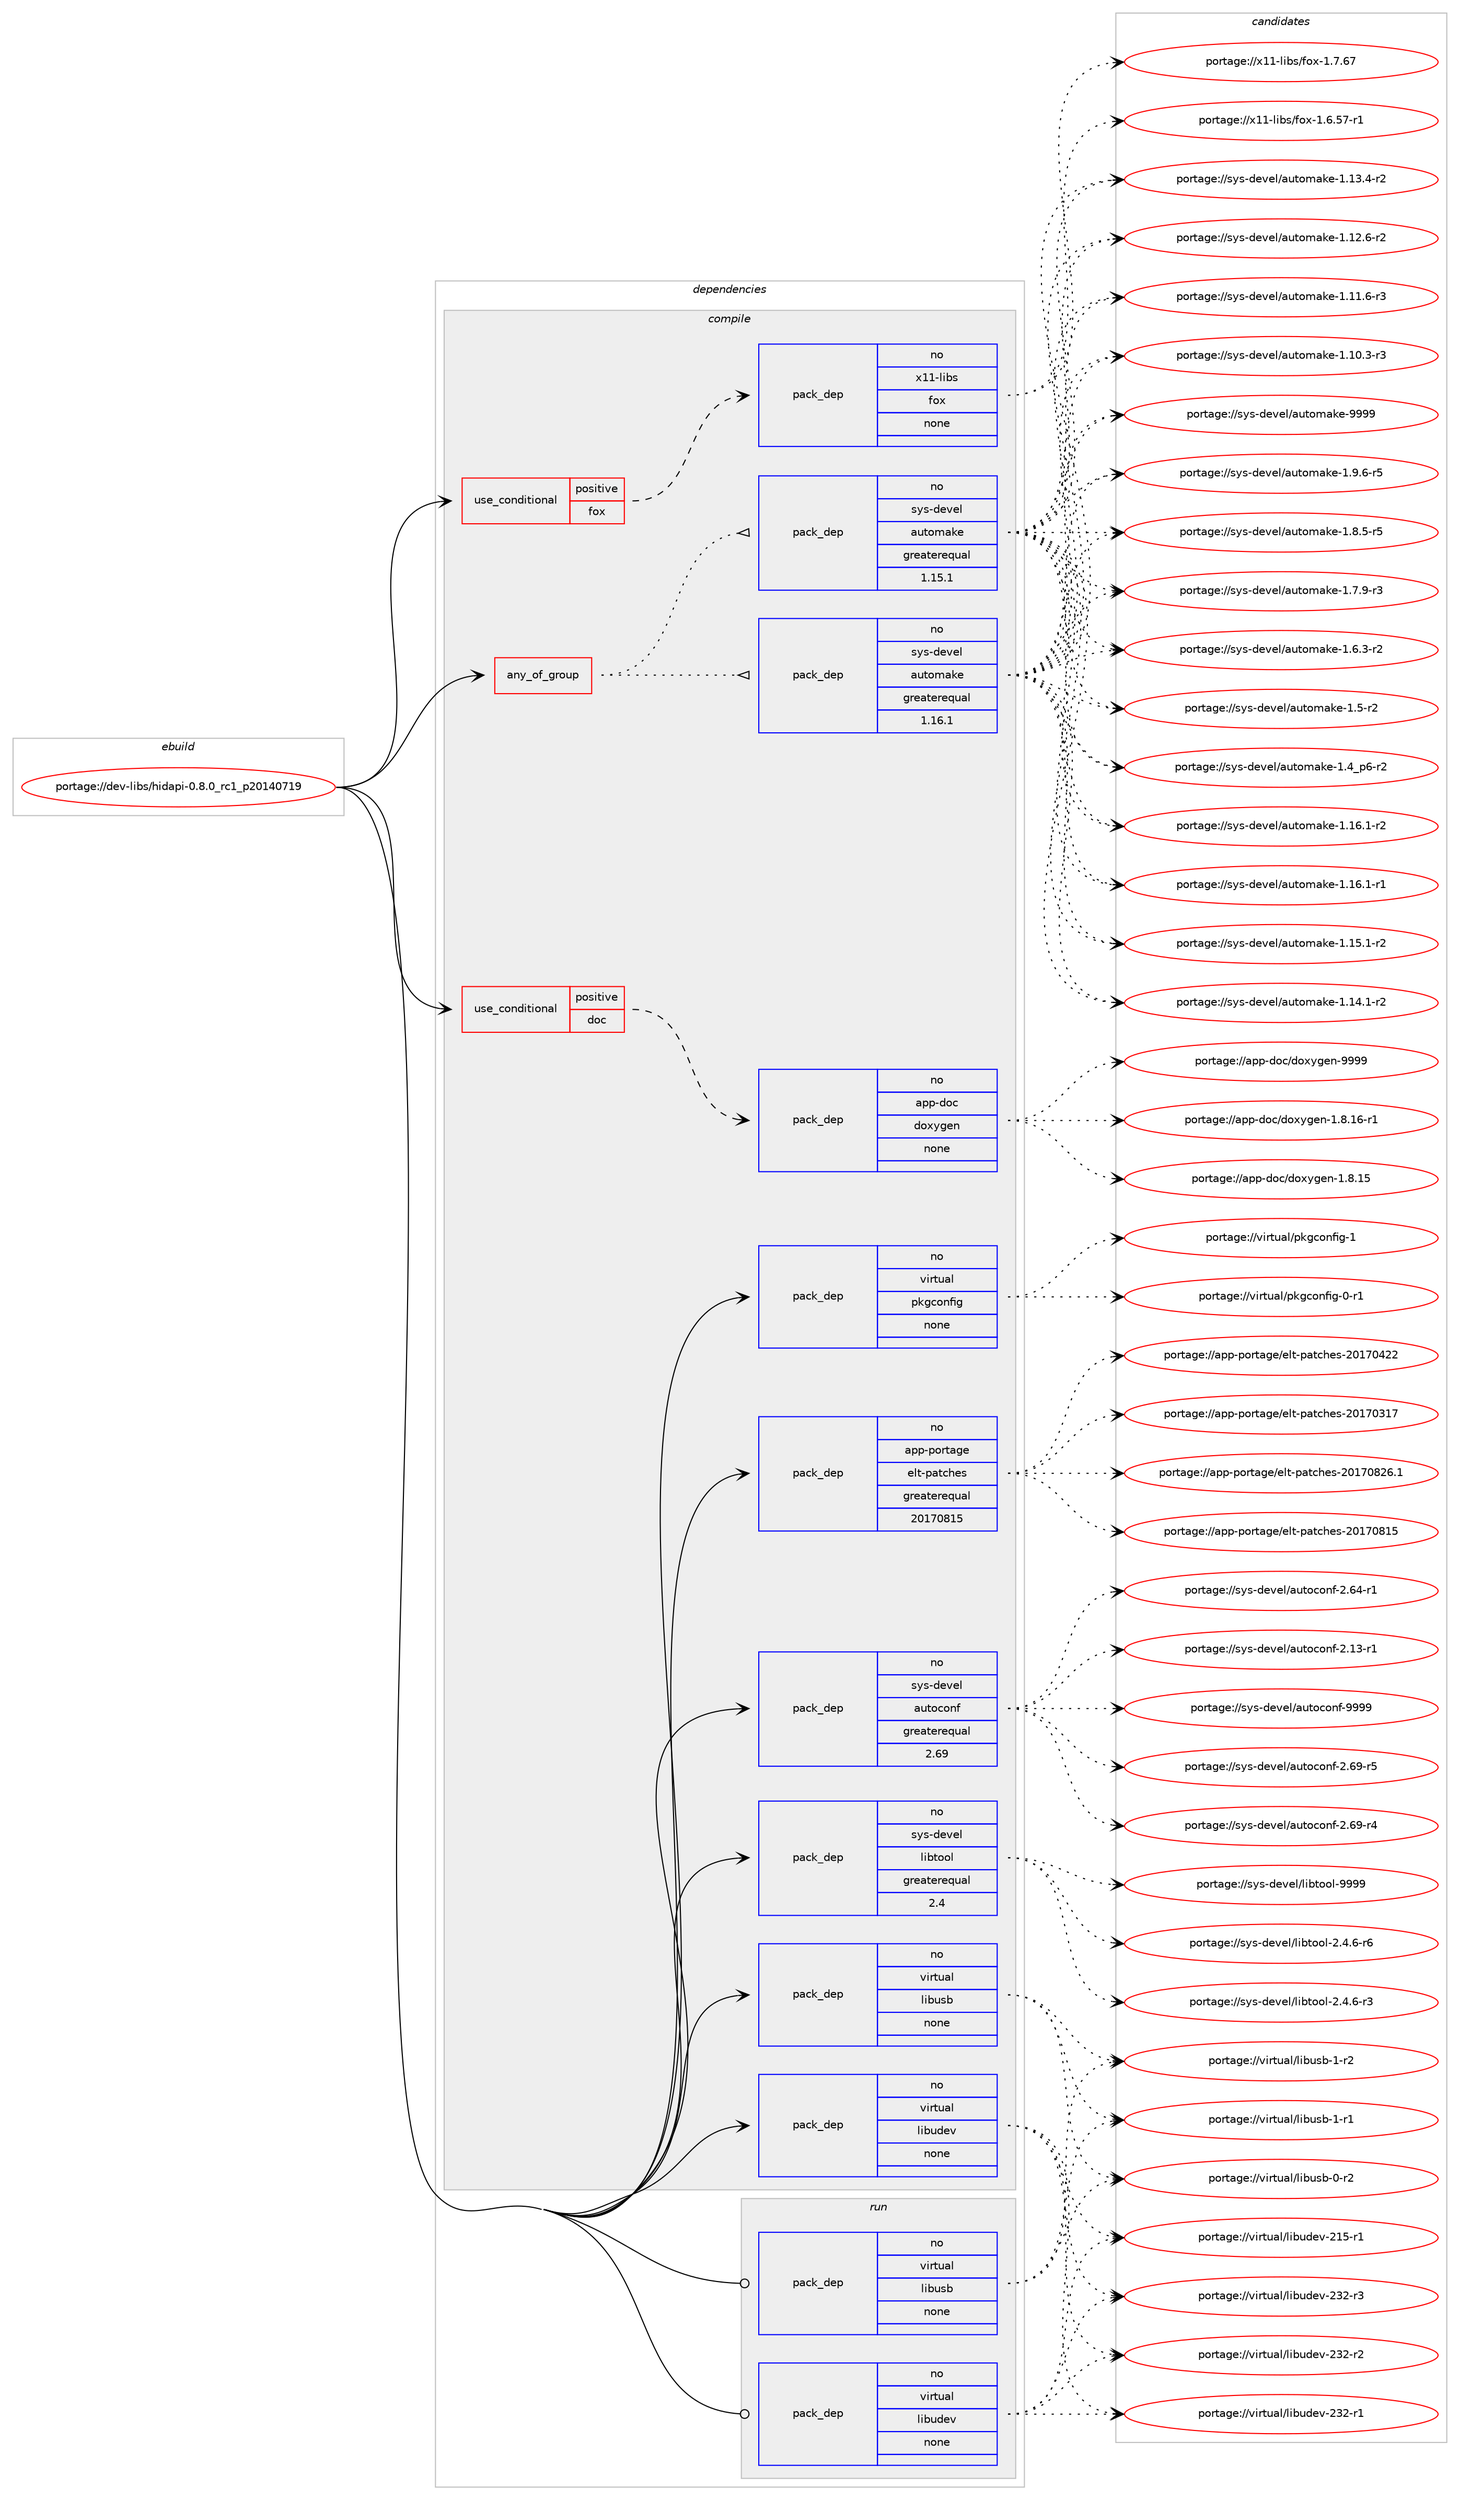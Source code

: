 digraph prolog {

# *************
# Graph options
# *************

newrank=true;
concentrate=true;
compound=true;
graph [rankdir=LR,fontname=Helvetica,fontsize=10,ranksep=1.5];#, ranksep=2.5, nodesep=0.2];
edge  [arrowhead=vee];
node  [fontname=Helvetica,fontsize=10];

# **********
# The ebuild
# **********

subgraph cluster_leftcol {
color=gray;
label=<<i>ebuild</i>>;
id [label="portage://dev-libs/hidapi-0.8.0_rc1_p20140719", color=red, width=4, href="../dev-libs/hidapi-0.8.0_rc1_p20140719.svg"];
}

# ****************
# The dependencies
# ****************

subgraph cluster_midcol {
color=gray;
label=<<i>dependencies</i>>;
subgraph cluster_compile {
fillcolor="#eeeeee";
style=filled;
label=<<i>compile</i>>;
subgraph any5100 {
dependency514185 [label=<<TABLE BORDER="0" CELLBORDER="1" CELLSPACING="0" CELLPADDING="4"><TR><TD CELLPADDING="10">any_of_group</TD></TR></TABLE>>, shape=none, color=red];subgraph pack383194 {
dependency514186 [label=<<TABLE BORDER="0" CELLBORDER="1" CELLSPACING="0" CELLPADDING="4" WIDTH="220"><TR><TD ROWSPAN="6" CELLPADDING="30">pack_dep</TD></TR><TR><TD WIDTH="110">no</TD></TR><TR><TD>sys-devel</TD></TR><TR><TD>automake</TD></TR><TR><TD>greaterequal</TD></TR><TR><TD>1.16.1</TD></TR></TABLE>>, shape=none, color=blue];
}
dependency514185:e -> dependency514186:w [weight=20,style="dotted",arrowhead="oinv"];
subgraph pack383195 {
dependency514187 [label=<<TABLE BORDER="0" CELLBORDER="1" CELLSPACING="0" CELLPADDING="4" WIDTH="220"><TR><TD ROWSPAN="6" CELLPADDING="30">pack_dep</TD></TR><TR><TD WIDTH="110">no</TD></TR><TR><TD>sys-devel</TD></TR><TR><TD>automake</TD></TR><TR><TD>greaterequal</TD></TR><TR><TD>1.15.1</TD></TR></TABLE>>, shape=none, color=blue];
}
dependency514185:e -> dependency514187:w [weight=20,style="dotted",arrowhead="oinv"];
}
id:e -> dependency514185:w [weight=20,style="solid",arrowhead="vee"];
subgraph cond125656 {
dependency514188 [label=<<TABLE BORDER="0" CELLBORDER="1" CELLSPACING="0" CELLPADDING="4"><TR><TD ROWSPAN="3" CELLPADDING="10">use_conditional</TD></TR><TR><TD>positive</TD></TR><TR><TD>doc</TD></TR></TABLE>>, shape=none, color=red];
subgraph pack383196 {
dependency514189 [label=<<TABLE BORDER="0" CELLBORDER="1" CELLSPACING="0" CELLPADDING="4" WIDTH="220"><TR><TD ROWSPAN="6" CELLPADDING="30">pack_dep</TD></TR><TR><TD WIDTH="110">no</TD></TR><TR><TD>app-doc</TD></TR><TR><TD>doxygen</TD></TR><TR><TD>none</TD></TR><TR><TD></TD></TR></TABLE>>, shape=none, color=blue];
}
dependency514188:e -> dependency514189:w [weight=20,style="dashed",arrowhead="vee"];
}
id:e -> dependency514188:w [weight=20,style="solid",arrowhead="vee"];
subgraph cond125657 {
dependency514190 [label=<<TABLE BORDER="0" CELLBORDER="1" CELLSPACING="0" CELLPADDING="4"><TR><TD ROWSPAN="3" CELLPADDING="10">use_conditional</TD></TR><TR><TD>positive</TD></TR><TR><TD>fox</TD></TR></TABLE>>, shape=none, color=red];
subgraph pack383197 {
dependency514191 [label=<<TABLE BORDER="0" CELLBORDER="1" CELLSPACING="0" CELLPADDING="4" WIDTH="220"><TR><TD ROWSPAN="6" CELLPADDING="30">pack_dep</TD></TR><TR><TD WIDTH="110">no</TD></TR><TR><TD>x11-libs</TD></TR><TR><TD>fox</TD></TR><TR><TD>none</TD></TR><TR><TD></TD></TR></TABLE>>, shape=none, color=blue];
}
dependency514190:e -> dependency514191:w [weight=20,style="dashed",arrowhead="vee"];
}
id:e -> dependency514190:w [weight=20,style="solid",arrowhead="vee"];
subgraph pack383198 {
dependency514192 [label=<<TABLE BORDER="0" CELLBORDER="1" CELLSPACING="0" CELLPADDING="4" WIDTH="220"><TR><TD ROWSPAN="6" CELLPADDING="30">pack_dep</TD></TR><TR><TD WIDTH="110">no</TD></TR><TR><TD>app-portage</TD></TR><TR><TD>elt-patches</TD></TR><TR><TD>greaterequal</TD></TR><TR><TD>20170815</TD></TR></TABLE>>, shape=none, color=blue];
}
id:e -> dependency514192:w [weight=20,style="solid",arrowhead="vee"];
subgraph pack383199 {
dependency514193 [label=<<TABLE BORDER="0" CELLBORDER="1" CELLSPACING="0" CELLPADDING="4" WIDTH="220"><TR><TD ROWSPAN="6" CELLPADDING="30">pack_dep</TD></TR><TR><TD WIDTH="110">no</TD></TR><TR><TD>sys-devel</TD></TR><TR><TD>autoconf</TD></TR><TR><TD>greaterequal</TD></TR><TR><TD>2.69</TD></TR></TABLE>>, shape=none, color=blue];
}
id:e -> dependency514193:w [weight=20,style="solid",arrowhead="vee"];
subgraph pack383200 {
dependency514194 [label=<<TABLE BORDER="0" CELLBORDER="1" CELLSPACING="0" CELLPADDING="4" WIDTH="220"><TR><TD ROWSPAN="6" CELLPADDING="30">pack_dep</TD></TR><TR><TD WIDTH="110">no</TD></TR><TR><TD>sys-devel</TD></TR><TR><TD>libtool</TD></TR><TR><TD>greaterequal</TD></TR><TR><TD>2.4</TD></TR></TABLE>>, shape=none, color=blue];
}
id:e -> dependency514194:w [weight=20,style="solid",arrowhead="vee"];
subgraph pack383201 {
dependency514195 [label=<<TABLE BORDER="0" CELLBORDER="1" CELLSPACING="0" CELLPADDING="4" WIDTH="220"><TR><TD ROWSPAN="6" CELLPADDING="30">pack_dep</TD></TR><TR><TD WIDTH="110">no</TD></TR><TR><TD>virtual</TD></TR><TR><TD>libudev</TD></TR><TR><TD>none</TD></TR><TR><TD></TD></TR></TABLE>>, shape=none, color=blue];
}
id:e -> dependency514195:w [weight=20,style="solid",arrowhead="vee"];
subgraph pack383202 {
dependency514196 [label=<<TABLE BORDER="0" CELLBORDER="1" CELLSPACING="0" CELLPADDING="4" WIDTH="220"><TR><TD ROWSPAN="6" CELLPADDING="30">pack_dep</TD></TR><TR><TD WIDTH="110">no</TD></TR><TR><TD>virtual</TD></TR><TR><TD>libusb</TD></TR><TR><TD>none</TD></TR><TR><TD></TD></TR></TABLE>>, shape=none, color=blue];
}
id:e -> dependency514196:w [weight=20,style="solid",arrowhead="vee"];
subgraph pack383203 {
dependency514197 [label=<<TABLE BORDER="0" CELLBORDER="1" CELLSPACING="0" CELLPADDING="4" WIDTH="220"><TR><TD ROWSPAN="6" CELLPADDING="30">pack_dep</TD></TR><TR><TD WIDTH="110">no</TD></TR><TR><TD>virtual</TD></TR><TR><TD>pkgconfig</TD></TR><TR><TD>none</TD></TR><TR><TD></TD></TR></TABLE>>, shape=none, color=blue];
}
id:e -> dependency514197:w [weight=20,style="solid",arrowhead="vee"];
}
subgraph cluster_compileandrun {
fillcolor="#eeeeee";
style=filled;
label=<<i>compile and run</i>>;
}
subgraph cluster_run {
fillcolor="#eeeeee";
style=filled;
label=<<i>run</i>>;
subgraph pack383204 {
dependency514198 [label=<<TABLE BORDER="0" CELLBORDER="1" CELLSPACING="0" CELLPADDING="4" WIDTH="220"><TR><TD ROWSPAN="6" CELLPADDING="30">pack_dep</TD></TR><TR><TD WIDTH="110">no</TD></TR><TR><TD>virtual</TD></TR><TR><TD>libudev</TD></TR><TR><TD>none</TD></TR><TR><TD></TD></TR></TABLE>>, shape=none, color=blue];
}
id:e -> dependency514198:w [weight=20,style="solid",arrowhead="odot"];
subgraph pack383205 {
dependency514199 [label=<<TABLE BORDER="0" CELLBORDER="1" CELLSPACING="0" CELLPADDING="4" WIDTH="220"><TR><TD ROWSPAN="6" CELLPADDING="30">pack_dep</TD></TR><TR><TD WIDTH="110">no</TD></TR><TR><TD>virtual</TD></TR><TR><TD>libusb</TD></TR><TR><TD>none</TD></TR><TR><TD></TD></TR></TABLE>>, shape=none, color=blue];
}
id:e -> dependency514199:w [weight=20,style="solid",arrowhead="odot"];
}
}

# **************
# The candidates
# **************

subgraph cluster_choices {
rank=same;
color=gray;
label=<<i>candidates</i>>;

subgraph choice383194 {
color=black;
nodesep=1;
choice115121115451001011181011084797117116111109971071014557575757 [label="portage://sys-devel/automake-9999", color=red, width=4,href="../sys-devel/automake-9999.svg"];
choice115121115451001011181011084797117116111109971071014549465746544511453 [label="portage://sys-devel/automake-1.9.6-r5", color=red, width=4,href="../sys-devel/automake-1.9.6-r5.svg"];
choice115121115451001011181011084797117116111109971071014549465646534511453 [label="portage://sys-devel/automake-1.8.5-r5", color=red, width=4,href="../sys-devel/automake-1.8.5-r5.svg"];
choice115121115451001011181011084797117116111109971071014549465546574511451 [label="portage://sys-devel/automake-1.7.9-r3", color=red, width=4,href="../sys-devel/automake-1.7.9-r3.svg"];
choice115121115451001011181011084797117116111109971071014549465446514511450 [label="portage://sys-devel/automake-1.6.3-r2", color=red, width=4,href="../sys-devel/automake-1.6.3-r2.svg"];
choice11512111545100101118101108479711711611110997107101454946534511450 [label="portage://sys-devel/automake-1.5-r2", color=red, width=4,href="../sys-devel/automake-1.5-r2.svg"];
choice115121115451001011181011084797117116111109971071014549465295112544511450 [label="portage://sys-devel/automake-1.4_p6-r2", color=red, width=4,href="../sys-devel/automake-1.4_p6-r2.svg"];
choice11512111545100101118101108479711711611110997107101454946495446494511450 [label="portage://sys-devel/automake-1.16.1-r2", color=red, width=4,href="../sys-devel/automake-1.16.1-r2.svg"];
choice11512111545100101118101108479711711611110997107101454946495446494511449 [label="portage://sys-devel/automake-1.16.1-r1", color=red, width=4,href="../sys-devel/automake-1.16.1-r1.svg"];
choice11512111545100101118101108479711711611110997107101454946495346494511450 [label="portage://sys-devel/automake-1.15.1-r2", color=red, width=4,href="../sys-devel/automake-1.15.1-r2.svg"];
choice11512111545100101118101108479711711611110997107101454946495246494511450 [label="portage://sys-devel/automake-1.14.1-r2", color=red, width=4,href="../sys-devel/automake-1.14.1-r2.svg"];
choice11512111545100101118101108479711711611110997107101454946495146524511450 [label="portage://sys-devel/automake-1.13.4-r2", color=red, width=4,href="../sys-devel/automake-1.13.4-r2.svg"];
choice11512111545100101118101108479711711611110997107101454946495046544511450 [label="portage://sys-devel/automake-1.12.6-r2", color=red, width=4,href="../sys-devel/automake-1.12.6-r2.svg"];
choice11512111545100101118101108479711711611110997107101454946494946544511451 [label="portage://sys-devel/automake-1.11.6-r3", color=red, width=4,href="../sys-devel/automake-1.11.6-r3.svg"];
choice11512111545100101118101108479711711611110997107101454946494846514511451 [label="portage://sys-devel/automake-1.10.3-r3", color=red, width=4,href="../sys-devel/automake-1.10.3-r3.svg"];
dependency514186:e -> choice115121115451001011181011084797117116111109971071014557575757:w [style=dotted,weight="100"];
dependency514186:e -> choice115121115451001011181011084797117116111109971071014549465746544511453:w [style=dotted,weight="100"];
dependency514186:e -> choice115121115451001011181011084797117116111109971071014549465646534511453:w [style=dotted,weight="100"];
dependency514186:e -> choice115121115451001011181011084797117116111109971071014549465546574511451:w [style=dotted,weight="100"];
dependency514186:e -> choice115121115451001011181011084797117116111109971071014549465446514511450:w [style=dotted,weight="100"];
dependency514186:e -> choice11512111545100101118101108479711711611110997107101454946534511450:w [style=dotted,weight="100"];
dependency514186:e -> choice115121115451001011181011084797117116111109971071014549465295112544511450:w [style=dotted,weight="100"];
dependency514186:e -> choice11512111545100101118101108479711711611110997107101454946495446494511450:w [style=dotted,weight="100"];
dependency514186:e -> choice11512111545100101118101108479711711611110997107101454946495446494511449:w [style=dotted,weight="100"];
dependency514186:e -> choice11512111545100101118101108479711711611110997107101454946495346494511450:w [style=dotted,weight="100"];
dependency514186:e -> choice11512111545100101118101108479711711611110997107101454946495246494511450:w [style=dotted,weight="100"];
dependency514186:e -> choice11512111545100101118101108479711711611110997107101454946495146524511450:w [style=dotted,weight="100"];
dependency514186:e -> choice11512111545100101118101108479711711611110997107101454946495046544511450:w [style=dotted,weight="100"];
dependency514186:e -> choice11512111545100101118101108479711711611110997107101454946494946544511451:w [style=dotted,weight="100"];
dependency514186:e -> choice11512111545100101118101108479711711611110997107101454946494846514511451:w [style=dotted,weight="100"];
}
subgraph choice383195 {
color=black;
nodesep=1;
choice115121115451001011181011084797117116111109971071014557575757 [label="portage://sys-devel/automake-9999", color=red, width=4,href="../sys-devel/automake-9999.svg"];
choice115121115451001011181011084797117116111109971071014549465746544511453 [label="portage://sys-devel/automake-1.9.6-r5", color=red, width=4,href="../sys-devel/automake-1.9.6-r5.svg"];
choice115121115451001011181011084797117116111109971071014549465646534511453 [label="portage://sys-devel/automake-1.8.5-r5", color=red, width=4,href="../sys-devel/automake-1.8.5-r5.svg"];
choice115121115451001011181011084797117116111109971071014549465546574511451 [label="portage://sys-devel/automake-1.7.9-r3", color=red, width=4,href="../sys-devel/automake-1.7.9-r3.svg"];
choice115121115451001011181011084797117116111109971071014549465446514511450 [label="portage://sys-devel/automake-1.6.3-r2", color=red, width=4,href="../sys-devel/automake-1.6.3-r2.svg"];
choice11512111545100101118101108479711711611110997107101454946534511450 [label="portage://sys-devel/automake-1.5-r2", color=red, width=4,href="../sys-devel/automake-1.5-r2.svg"];
choice115121115451001011181011084797117116111109971071014549465295112544511450 [label="portage://sys-devel/automake-1.4_p6-r2", color=red, width=4,href="../sys-devel/automake-1.4_p6-r2.svg"];
choice11512111545100101118101108479711711611110997107101454946495446494511450 [label="portage://sys-devel/automake-1.16.1-r2", color=red, width=4,href="../sys-devel/automake-1.16.1-r2.svg"];
choice11512111545100101118101108479711711611110997107101454946495446494511449 [label="portage://sys-devel/automake-1.16.1-r1", color=red, width=4,href="../sys-devel/automake-1.16.1-r1.svg"];
choice11512111545100101118101108479711711611110997107101454946495346494511450 [label="portage://sys-devel/automake-1.15.1-r2", color=red, width=4,href="../sys-devel/automake-1.15.1-r2.svg"];
choice11512111545100101118101108479711711611110997107101454946495246494511450 [label="portage://sys-devel/automake-1.14.1-r2", color=red, width=4,href="../sys-devel/automake-1.14.1-r2.svg"];
choice11512111545100101118101108479711711611110997107101454946495146524511450 [label="portage://sys-devel/automake-1.13.4-r2", color=red, width=4,href="../sys-devel/automake-1.13.4-r2.svg"];
choice11512111545100101118101108479711711611110997107101454946495046544511450 [label="portage://sys-devel/automake-1.12.6-r2", color=red, width=4,href="../sys-devel/automake-1.12.6-r2.svg"];
choice11512111545100101118101108479711711611110997107101454946494946544511451 [label="portage://sys-devel/automake-1.11.6-r3", color=red, width=4,href="../sys-devel/automake-1.11.6-r3.svg"];
choice11512111545100101118101108479711711611110997107101454946494846514511451 [label="portage://sys-devel/automake-1.10.3-r3", color=red, width=4,href="../sys-devel/automake-1.10.3-r3.svg"];
dependency514187:e -> choice115121115451001011181011084797117116111109971071014557575757:w [style=dotted,weight="100"];
dependency514187:e -> choice115121115451001011181011084797117116111109971071014549465746544511453:w [style=dotted,weight="100"];
dependency514187:e -> choice115121115451001011181011084797117116111109971071014549465646534511453:w [style=dotted,weight="100"];
dependency514187:e -> choice115121115451001011181011084797117116111109971071014549465546574511451:w [style=dotted,weight="100"];
dependency514187:e -> choice115121115451001011181011084797117116111109971071014549465446514511450:w [style=dotted,weight="100"];
dependency514187:e -> choice11512111545100101118101108479711711611110997107101454946534511450:w [style=dotted,weight="100"];
dependency514187:e -> choice115121115451001011181011084797117116111109971071014549465295112544511450:w [style=dotted,weight="100"];
dependency514187:e -> choice11512111545100101118101108479711711611110997107101454946495446494511450:w [style=dotted,weight="100"];
dependency514187:e -> choice11512111545100101118101108479711711611110997107101454946495446494511449:w [style=dotted,weight="100"];
dependency514187:e -> choice11512111545100101118101108479711711611110997107101454946495346494511450:w [style=dotted,weight="100"];
dependency514187:e -> choice11512111545100101118101108479711711611110997107101454946495246494511450:w [style=dotted,weight="100"];
dependency514187:e -> choice11512111545100101118101108479711711611110997107101454946495146524511450:w [style=dotted,weight="100"];
dependency514187:e -> choice11512111545100101118101108479711711611110997107101454946495046544511450:w [style=dotted,weight="100"];
dependency514187:e -> choice11512111545100101118101108479711711611110997107101454946494946544511451:w [style=dotted,weight="100"];
dependency514187:e -> choice11512111545100101118101108479711711611110997107101454946494846514511451:w [style=dotted,weight="100"];
}
subgraph choice383196 {
color=black;
nodesep=1;
choice971121124510011199471001111201211031011104557575757 [label="portage://app-doc/doxygen-9999", color=red, width=4,href="../app-doc/doxygen-9999.svg"];
choice97112112451001119947100111120121103101110454946564649544511449 [label="portage://app-doc/doxygen-1.8.16-r1", color=red, width=4,href="../app-doc/doxygen-1.8.16-r1.svg"];
choice9711211245100111994710011112012110310111045494656464953 [label="portage://app-doc/doxygen-1.8.15", color=red, width=4,href="../app-doc/doxygen-1.8.15.svg"];
dependency514189:e -> choice971121124510011199471001111201211031011104557575757:w [style=dotted,weight="100"];
dependency514189:e -> choice97112112451001119947100111120121103101110454946564649544511449:w [style=dotted,weight="100"];
dependency514189:e -> choice9711211245100111994710011112012110310111045494656464953:w [style=dotted,weight="100"];
}
subgraph choice383197 {
color=black;
nodesep=1;
choice120494945108105981154710211112045494655465455 [label="portage://x11-libs/fox-1.7.67", color=red, width=4,href="../x11-libs/fox-1.7.67.svg"];
choice1204949451081059811547102111120454946544653554511449 [label="portage://x11-libs/fox-1.6.57-r1", color=red, width=4,href="../x11-libs/fox-1.6.57-r1.svg"];
dependency514191:e -> choice120494945108105981154710211112045494655465455:w [style=dotted,weight="100"];
dependency514191:e -> choice1204949451081059811547102111120454946544653554511449:w [style=dotted,weight="100"];
}
subgraph choice383198 {
color=black;
nodesep=1;
choice971121124511211111411697103101471011081164511297116991041011154550484955485650544649 [label="portage://app-portage/elt-patches-20170826.1", color=red, width=4,href="../app-portage/elt-patches-20170826.1.svg"];
choice97112112451121111141169710310147101108116451129711699104101115455048495548564953 [label="portage://app-portage/elt-patches-20170815", color=red, width=4,href="../app-portage/elt-patches-20170815.svg"];
choice97112112451121111141169710310147101108116451129711699104101115455048495548525050 [label="portage://app-portage/elt-patches-20170422", color=red, width=4,href="../app-portage/elt-patches-20170422.svg"];
choice97112112451121111141169710310147101108116451129711699104101115455048495548514955 [label="portage://app-portage/elt-patches-20170317", color=red, width=4,href="../app-portage/elt-patches-20170317.svg"];
dependency514192:e -> choice971121124511211111411697103101471011081164511297116991041011154550484955485650544649:w [style=dotted,weight="100"];
dependency514192:e -> choice97112112451121111141169710310147101108116451129711699104101115455048495548564953:w [style=dotted,weight="100"];
dependency514192:e -> choice97112112451121111141169710310147101108116451129711699104101115455048495548525050:w [style=dotted,weight="100"];
dependency514192:e -> choice97112112451121111141169710310147101108116451129711699104101115455048495548514955:w [style=dotted,weight="100"];
}
subgraph choice383199 {
color=black;
nodesep=1;
choice115121115451001011181011084797117116111991111101024557575757 [label="portage://sys-devel/autoconf-9999", color=red, width=4,href="../sys-devel/autoconf-9999.svg"];
choice1151211154510010111810110847971171161119911111010245504654574511453 [label="portage://sys-devel/autoconf-2.69-r5", color=red, width=4,href="../sys-devel/autoconf-2.69-r5.svg"];
choice1151211154510010111810110847971171161119911111010245504654574511452 [label="portage://sys-devel/autoconf-2.69-r4", color=red, width=4,href="../sys-devel/autoconf-2.69-r4.svg"];
choice1151211154510010111810110847971171161119911111010245504654524511449 [label="portage://sys-devel/autoconf-2.64-r1", color=red, width=4,href="../sys-devel/autoconf-2.64-r1.svg"];
choice1151211154510010111810110847971171161119911111010245504649514511449 [label="portage://sys-devel/autoconf-2.13-r1", color=red, width=4,href="../sys-devel/autoconf-2.13-r1.svg"];
dependency514193:e -> choice115121115451001011181011084797117116111991111101024557575757:w [style=dotted,weight="100"];
dependency514193:e -> choice1151211154510010111810110847971171161119911111010245504654574511453:w [style=dotted,weight="100"];
dependency514193:e -> choice1151211154510010111810110847971171161119911111010245504654574511452:w [style=dotted,weight="100"];
dependency514193:e -> choice1151211154510010111810110847971171161119911111010245504654524511449:w [style=dotted,weight="100"];
dependency514193:e -> choice1151211154510010111810110847971171161119911111010245504649514511449:w [style=dotted,weight="100"];
}
subgraph choice383200 {
color=black;
nodesep=1;
choice1151211154510010111810110847108105981161111111084557575757 [label="portage://sys-devel/libtool-9999", color=red, width=4,href="../sys-devel/libtool-9999.svg"];
choice1151211154510010111810110847108105981161111111084550465246544511454 [label="portage://sys-devel/libtool-2.4.6-r6", color=red, width=4,href="../sys-devel/libtool-2.4.6-r6.svg"];
choice1151211154510010111810110847108105981161111111084550465246544511451 [label="portage://sys-devel/libtool-2.4.6-r3", color=red, width=4,href="../sys-devel/libtool-2.4.6-r3.svg"];
dependency514194:e -> choice1151211154510010111810110847108105981161111111084557575757:w [style=dotted,weight="100"];
dependency514194:e -> choice1151211154510010111810110847108105981161111111084550465246544511454:w [style=dotted,weight="100"];
dependency514194:e -> choice1151211154510010111810110847108105981161111111084550465246544511451:w [style=dotted,weight="100"];
}
subgraph choice383201 {
color=black;
nodesep=1;
choice118105114116117971084710810598117100101118455051504511451 [label="portage://virtual/libudev-232-r3", color=red, width=4,href="../virtual/libudev-232-r3.svg"];
choice118105114116117971084710810598117100101118455051504511450 [label="portage://virtual/libudev-232-r2", color=red, width=4,href="../virtual/libudev-232-r2.svg"];
choice118105114116117971084710810598117100101118455051504511449 [label="portage://virtual/libudev-232-r1", color=red, width=4,href="../virtual/libudev-232-r1.svg"];
choice118105114116117971084710810598117100101118455049534511449 [label="portage://virtual/libudev-215-r1", color=red, width=4,href="../virtual/libudev-215-r1.svg"];
dependency514195:e -> choice118105114116117971084710810598117100101118455051504511451:w [style=dotted,weight="100"];
dependency514195:e -> choice118105114116117971084710810598117100101118455051504511450:w [style=dotted,weight="100"];
dependency514195:e -> choice118105114116117971084710810598117100101118455051504511449:w [style=dotted,weight="100"];
dependency514195:e -> choice118105114116117971084710810598117100101118455049534511449:w [style=dotted,weight="100"];
}
subgraph choice383202 {
color=black;
nodesep=1;
choice1181051141161179710847108105981171159845494511450 [label="portage://virtual/libusb-1-r2", color=red, width=4,href="../virtual/libusb-1-r2.svg"];
choice1181051141161179710847108105981171159845494511449 [label="portage://virtual/libusb-1-r1", color=red, width=4,href="../virtual/libusb-1-r1.svg"];
choice1181051141161179710847108105981171159845484511450 [label="portage://virtual/libusb-0-r2", color=red, width=4,href="../virtual/libusb-0-r2.svg"];
dependency514196:e -> choice1181051141161179710847108105981171159845494511450:w [style=dotted,weight="100"];
dependency514196:e -> choice1181051141161179710847108105981171159845494511449:w [style=dotted,weight="100"];
dependency514196:e -> choice1181051141161179710847108105981171159845484511450:w [style=dotted,weight="100"];
}
subgraph choice383203 {
color=black;
nodesep=1;
choice1181051141161179710847112107103991111101021051034549 [label="portage://virtual/pkgconfig-1", color=red, width=4,href="../virtual/pkgconfig-1.svg"];
choice11810511411611797108471121071039911111010210510345484511449 [label="portage://virtual/pkgconfig-0-r1", color=red, width=4,href="../virtual/pkgconfig-0-r1.svg"];
dependency514197:e -> choice1181051141161179710847112107103991111101021051034549:w [style=dotted,weight="100"];
dependency514197:e -> choice11810511411611797108471121071039911111010210510345484511449:w [style=dotted,weight="100"];
}
subgraph choice383204 {
color=black;
nodesep=1;
choice118105114116117971084710810598117100101118455051504511451 [label="portage://virtual/libudev-232-r3", color=red, width=4,href="../virtual/libudev-232-r3.svg"];
choice118105114116117971084710810598117100101118455051504511450 [label="portage://virtual/libudev-232-r2", color=red, width=4,href="../virtual/libudev-232-r2.svg"];
choice118105114116117971084710810598117100101118455051504511449 [label="portage://virtual/libudev-232-r1", color=red, width=4,href="../virtual/libudev-232-r1.svg"];
choice118105114116117971084710810598117100101118455049534511449 [label="portage://virtual/libudev-215-r1", color=red, width=4,href="../virtual/libudev-215-r1.svg"];
dependency514198:e -> choice118105114116117971084710810598117100101118455051504511451:w [style=dotted,weight="100"];
dependency514198:e -> choice118105114116117971084710810598117100101118455051504511450:w [style=dotted,weight="100"];
dependency514198:e -> choice118105114116117971084710810598117100101118455051504511449:w [style=dotted,weight="100"];
dependency514198:e -> choice118105114116117971084710810598117100101118455049534511449:w [style=dotted,weight="100"];
}
subgraph choice383205 {
color=black;
nodesep=1;
choice1181051141161179710847108105981171159845494511450 [label="portage://virtual/libusb-1-r2", color=red, width=4,href="../virtual/libusb-1-r2.svg"];
choice1181051141161179710847108105981171159845494511449 [label="portage://virtual/libusb-1-r1", color=red, width=4,href="../virtual/libusb-1-r1.svg"];
choice1181051141161179710847108105981171159845484511450 [label="portage://virtual/libusb-0-r2", color=red, width=4,href="../virtual/libusb-0-r2.svg"];
dependency514199:e -> choice1181051141161179710847108105981171159845494511450:w [style=dotted,weight="100"];
dependency514199:e -> choice1181051141161179710847108105981171159845494511449:w [style=dotted,weight="100"];
dependency514199:e -> choice1181051141161179710847108105981171159845484511450:w [style=dotted,weight="100"];
}
}

}
